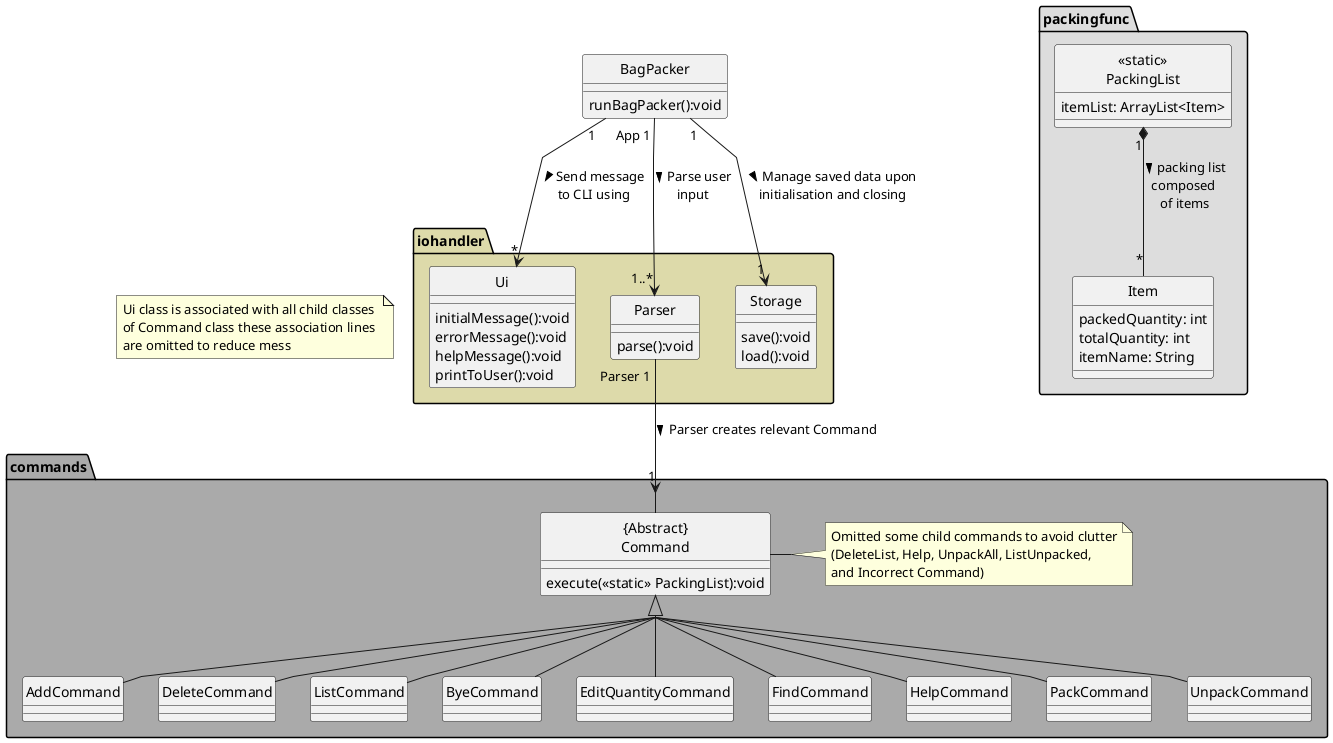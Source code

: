@startuml
'https://plantuml.com/sequence-diagram

autonumber

@startuml

skinparam linetype polyline
hide circle
class BagPacker{
runBagPacker():void
}
namespace iohandler #DDDAAA {
    class Parser{
    parse():void
    }
    class Storage{
            save():void
            load():void
        }
    class Ui{
            initialMessage():void
            errorMessage():void
            helpMessage():void
            printToUser():void
    }
}
note "Ui class is associated with all child classes \nof Command class these association lines \nare omitted to reduce mess" as uiNote
uiNote .[Hidden] Ui
skinparam groupInheritance 2
namespace packingfunc #DDDDDD {
    class Item{
    packedQuantity: int
    totalQuantity: int
    itemName: String
    }
    class "<<static>>\nPackingList" as PackingList{
    itemList: ArrayList<Item>
    }
}
namespace commands #AAAAAA {
    class "{Abstract}\nCommand" as Command{
    execute(<<static>> PackingList):void
    }
    note right
    Omitted some child commands to avoid clutter
    (DeleteList, Help, UnpackAll, ListUnpacked,
    and Incorrect Command)
    end note


    class AddCommand extends Command
    class DeleteCommand extends Command
    class ListCommand extends Command
    class ByeCommand extends Command
    class EditQuantityCommand extends Command
    class FindCommand extends Command
    class HelpCommand extends Command
    class PackCommand extends Command
    class UnpackCommand extends Command
}
BagPacker "App 1" --> "1..*" Parser : > Parse user \ninput
BagPacker "1" --> "1" Storage : > Manage saved data upon \ninitialisation and closing
BagPacker "1" --> "*" Ui : > Send message \nto CLI using
PackingList "1" *-- "*" Item : > packing list \ncomposed \nof items
Parser "Parser 1" --> "1" Command : Parser creates relevant Command >

@enduml